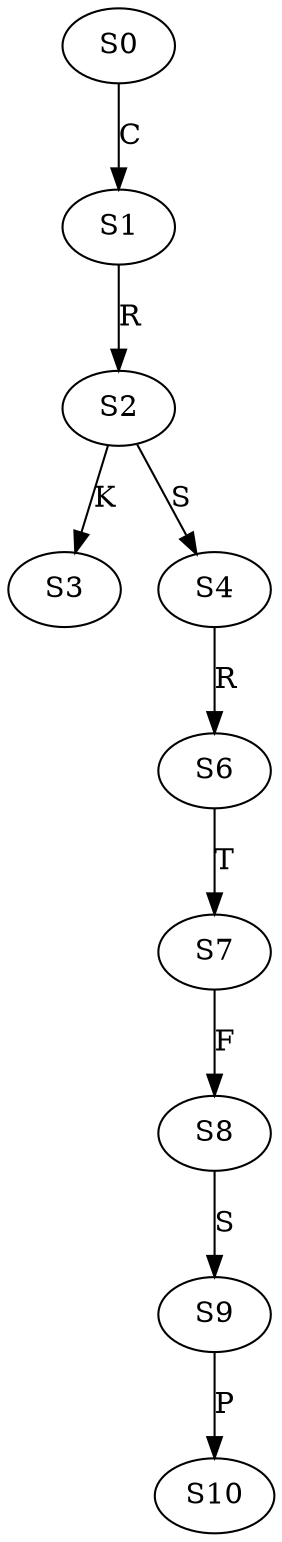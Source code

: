 strict digraph  {
	S0 -> S1 [ label = C ];
	S1 -> S2 [ label = R ];
	S2 -> S3 [ label = K ];
	S2 -> S4 [ label = S ];
	S4 -> S6 [ label = R ];
	S6 -> S7 [ label = T ];
	S7 -> S8 [ label = F ];
	S8 -> S9 [ label = S ];
	S9 -> S10 [ label = P ];
}
